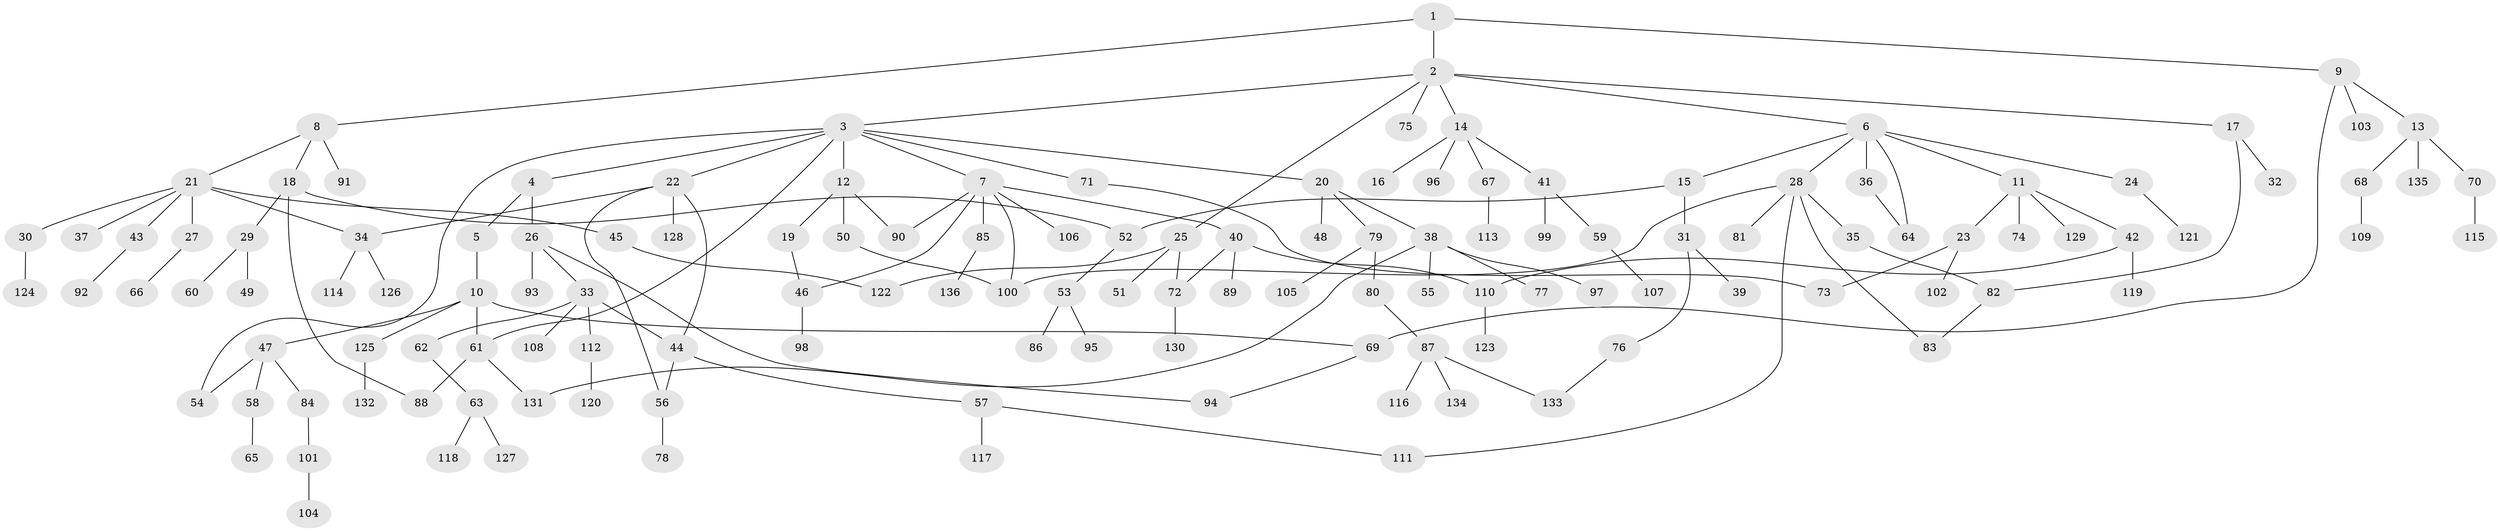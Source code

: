 // Generated by graph-tools (version 1.1) at 2025/25/03/09/25 03:25:27]
// undirected, 136 vertices, 158 edges
graph export_dot {
graph [start="1"]
  node [color=gray90,style=filled];
  1;
  2;
  3;
  4;
  5;
  6;
  7;
  8;
  9;
  10;
  11;
  12;
  13;
  14;
  15;
  16;
  17;
  18;
  19;
  20;
  21;
  22;
  23;
  24;
  25;
  26;
  27;
  28;
  29;
  30;
  31;
  32;
  33;
  34;
  35;
  36;
  37;
  38;
  39;
  40;
  41;
  42;
  43;
  44;
  45;
  46;
  47;
  48;
  49;
  50;
  51;
  52;
  53;
  54;
  55;
  56;
  57;
  58;
  59;
  60;
  61;
  62;
  63;
  64;
  65;
  66;
  67;
  68;
  69;
  70;
  71;
  72;
  73;
  74;
  75;
  76;
  77;
  78;
  79;
  80;
  81;
  82;
  83;
  84;
  85;
  86;
  87;
  88;
  89;
  90;
  91;
  92;
  93;
  94;
  95;
  96;
  97;
  98;
  99;
  100;
  101;
  102;
  103;
  104;
  105;
  106;
  107;
  108;
  109;
  110;
  111;
  112;
  113;
  114;
  115;
  116;
  117;
  118;
  119;
  120;
  121;
  122;
  123;
  124;
  125;
  126;
  127;
  128;
  129;
  130;
  131;
  132;
  133;
  134;
  135;
  136;
  1 -- 2;
  1 -- 8;
  1 -- 9;
  2 -- 3;
  2 -- 6;
  2 -- 14;
  2 -- 17;
  2 -- 25;
  2 -- 75;
  3 -- 4;
  3 -- 7;
  3 -- 12;
  3 -- 20;
  3 -- 22;
  3 -- 71;
  3 -- 54;
  3 -- 61;
  4 -- 5;
  4 -- 26;
  5 -- 10;
  6 -- 11;
  6 -- 15;
  6 -- 24;
  6 -- 28;
  6 -- 36;
  6 -- 64;
  7 -- 40;
  7 -- 46;
  7 -- 85;
  7 -- 90;
  7 -- 100;
  7 -- 106;
  8 -- 18;
  8 -- 21;
  8 -- 91;
  9 -- 13;
  9 -- 69;
  9 -- 103;
  10 -- 47;
  10 -- 61;
  10 -- 125;
  10 -- 69;
  11 -- 23;
  11 -- 42;
  11 -- 74;
  11 -- 129;
  12 -- 19;
  12 -- 50;
  12 -- 90;
  13 -- 68;
  13 -- 70;
  13 -- 135;
  14 -- 16;
  14 -- 41;
  14 -- 67;
  14 -- 96;
  15 -- 31;
  15 -- 52;
  17 -- 32;
  17 -- 82;
  18 -- 29;
  18 -- 88;
  18 -- 52;
  19 -- 46;
  20 -- 38;
  20 -- 48;
  20 -- 79;
  21 -- 27;
  21 -- 30;
  21 -- 37;
  21 -- 43;
  21 -- 45;
  21 -- 34;
  22 -- 34;
  22 -- 44;
  22 -- 128;
  22 -- 56;
  23 -- 102;
  23 -- 73;
  24 -- 121;
  25 -- 51;
  25 -- 122;
  25 -- 72;
  26 -- 33;
  26 -- 93;
  26 -- 94;
  27 -- 66;
  28 -- 35;
  28 -- 81;
  28 -- 83;
  28 -- 111;
  28 -- 100;
  29 -- 49;
  29 -- 60;
  30 -- 124;
  31 -- 39;
  31 -- 76;
  33 -- 62;
  33 -- 108;
  33 -- 112;
  33 -- 44;
  34 -- 114;
  34 -- 126;
  35 -- 82;
  36 -- 64;
  38 -- 55;
  38 -- 77;
  38 -- 97;
  38 -- 131;
  40 -- 72;
  40 -- 89;
  40 -- 110;
  41 -- 59;
  41 -- 99;
  42 -- 110;
  42 -- 119;
  43 -- 92;
  44 -- 56;
  44 -- 57;
  45 -- 122;
  46 -- 98;
  47 -- 54;
  47 -- 58;
  47 -- 84;
  50 -- 100;
  52 -- 53;
  53 -- 86;
  53 -- 95;
  56 -- 78;
  57 -- 117;
  57 -- 111;
  58 -- 65;
  59 -- 107;
  61 -- 131;
  61 -- 88;
  62 -- 63;
  63 -- 118;
  63 -- 127;
  67 -- 113;
  68 -- 109;
  69 -- 94;
  70 -- 115;
  71 -- 73;
  72 -- 130;
  76 -- 133;
  79 -- 80;
  79 -- 105;
  80 -- 87;
  82 -- 83;
  84 -- 101;
  85 -- 136;
  87 -- 116;
  87 -- 134;
  87 -- 133;
  101 -- 104;
  110 -- 123;
  112 -- 120;
  125 -- 132;
}
